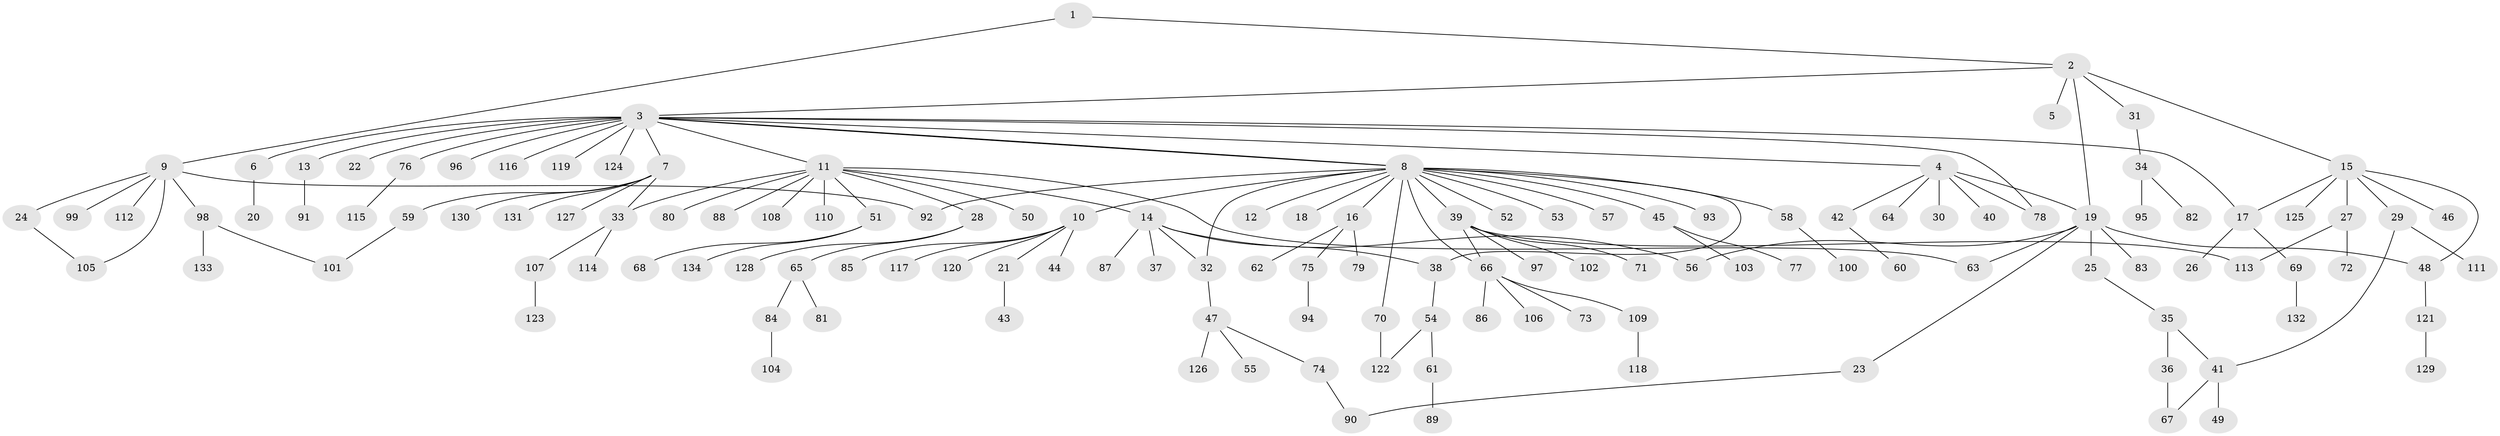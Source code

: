 // Generated by graph-tools (version 1.1) at 2025/01/03/09/25 03:01:42]
// undirected, 134 vertices, 152 edges
graph export_dot {
graph [start="1"]
  node [color=gray90,style=filled];
  1;
  2;
  3;
  4;
  5;
  6;
  7;
  8;
  9;
  10;
  11;
  12;
  13;
  14;
  15;
  16;
  17;
  18;
  19;
  20;
  21;
  22;
  23;
  24;
  25;
  26;
  27;
  28;
  29;
  30;
  31;
  32;
  33;
  34;
  35;
  36;
  37;
  38;
  39;
  40;
  41;
  42;
  43;
  44;
  45;
  46;
  47;
  48;
  49;
  50;
  51;
  52;
  53;
  54;
  55;
  56;
  57;
  58;
  59;
  60;
  61;
  62;
  63;
  64;
  65;
  66;
  67;
  68;
  69;
  70;
  71;
  72;
  73;
  74;
  75;
  76;
  77;
  78;
  79;
  80;
  81;
  82;
  83;
  84;
  85;
  86;
  87;
  88;
  89;
  90;
  91;
  92;
  93;
  94;
  95;
  96;
  97;
  98;
  99;
  100;
  101;
  102;
  103;
  104;
  105;
  106;
  107;
  108;
  109;
  110;
  111;
  112;
  113;
  114;
  115;
  116;
  117;
  118;
  119;
  120;
  121;
  122;
  123;
  124;
  125;
  126;
  127;
  128;
  129;
  130;
  131;
  132;
  133;
  134;
  1 -- 2;
  1 -- 9;
  2 -- 3;
  2 -- 5;
  2 -- 15;
  2 -- 19;
  2 -- 31;
  3 -- 4;
  3 -- 6;
  3 -- 7;
  3 -- 8;
  3 -- 8;
  3 -- 11;
  3 -- 13;
  3 -- 17;
  3 -- 22;
  3 -- 76;
  3 -- 78;
  3 -- 96;
  3 -- 116;
  3 -- 119;
  3 -- 124;
  4 -- 19;
  4 -- 30;
  4 -- 40;
  4 -- 42;
  4 -- 64;
  4 -- 78;
  6 -- 20;
  7 -- 33;
  7 -- 59;
  7 -- 127;
  7 -- 130;
  7 -- 131;
  8 -- 10;
  8 -- 12;
  8 -- 16;
  8 -- 18;
  8 -- 32;
  8 -- 38;
  8 -- 39;
  8 -- 45;
  8 -- 52;
  8 -- 53;
  8 -- 57;
  8 -- 58;
  8 -- 66;
  8 -- 70;
  8 -- 92;
  8 -- 93;
  9 -- 24;
  9 -- 92;
  9 -- 98;
  9 -- 99;
  9 -- 105;
  9 -- 112;
  10 -- 21;
  10 -- 44;
  10 -- 85;
  10 -- 117;
  10 -- 120;
  11 -- 14;
  11 -- 28;
  11 -- 33;
  11 -- 50;
  11 -- 51;
  11 -- 63;
  11 -- 80;
  11 -- 88;
  11 -- 108;
  11 -- 110;
  13 -- 91;
  14 -- 32;
  14 -- 37;
  14 -- 38;
  14 -- 56;
  14 -- 87;
  15 -- 17;
  15 -- 27;
  15 -- 29;
  15 -- 46;
  15 -- 48;
  15 -- 125;
  16 -- 62;
  16 -- 75;
  16 -- 79;
  17 -- 26;
  17 -- 69;
  19 -- 23;
  19 -- 25;
  19 -- 48;
  19 -- 56;
  19 -- 63;
  19 -- 83;
  21 -- 43;
  23 -- 90;
  24 -- 105;
  25 -- 35;
  27 -- 72;
  27 -- 113;
  28 -- 65;
  28 -- 128;
  29 -- 41;
  29 -- 111;
  31 -- 34;
  32 -- 47;
  33 -- 107;
  33 -- 114;
  34 -- 82;
  34 -- 95;
  35 -- 36;
  35 -- 41;
  36 -- 67;
  38 -- 54;
  39 -- 66;
  39 -- 71;
  39 -- 97;
  39 -- 102;
  39 -- 113;
  41 -- 49;
  41 -- 67;
  42 -- 60;
  45 -- 77;
  45 -- 103;
  47 -- 55;
  47 -- 74;
  47 -- 126;
  48 -- 121;
  51 -- 68;
  51 -- 134;
  54 -- 61;
  54 -- 122;
  58 -- 100;
  59 -- 101;
  61 -- 89;
  65 -- 81;
  65 -- 84;
  66 -- 73;
  66 -- 86;
  66 -- 106;
  66 -- 109;
  69 -- 132;
  70 -- 122;
  74 -- 90;
  75 -- 94;
  76 -- 115;
  84 -- 104;
  98 -- 101;
  98 -- 133;
  107 -- 123;
  109 -- 118;
  121 -- 129;
}
